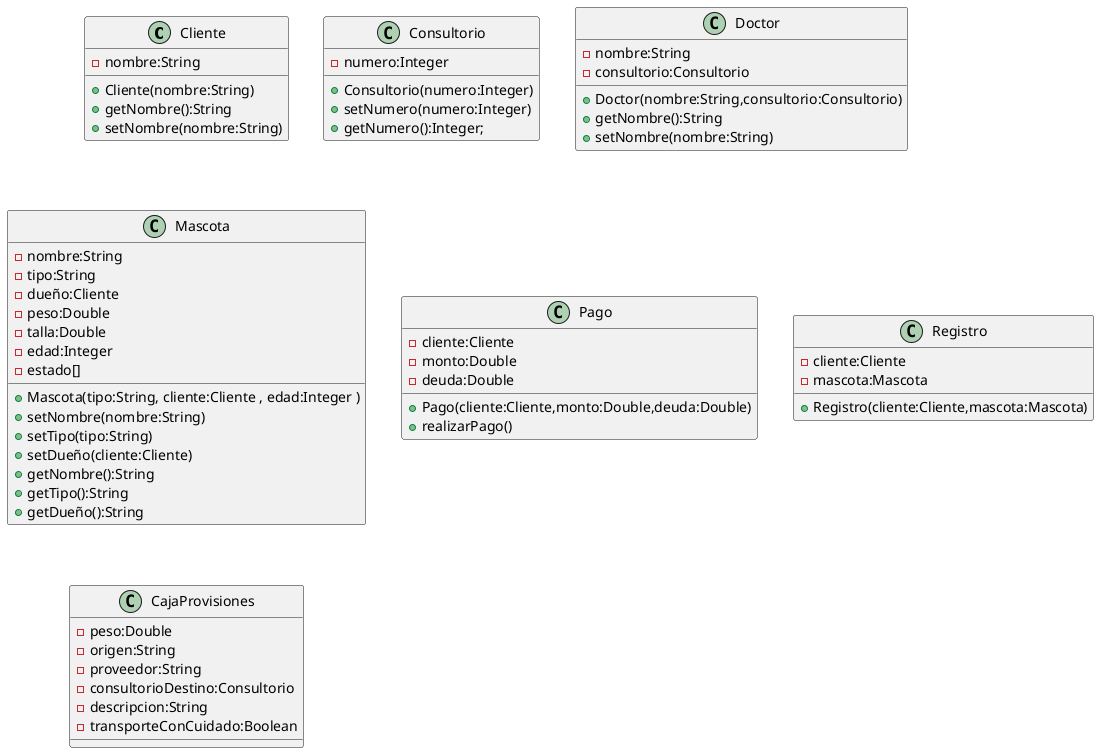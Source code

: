 @startuml
'https://plantuml.com/class-diagram

class Cliente
class Consultorio
class Doctor
class Mascota
class Pago
class Registro

class Cliente{
    -nombre:String
    +Cliente(nombre:String)
    +getNombre():String
    +setNombre(nombre:String)
}
class Consultorio{
    -numero:Integer
    +Consultorio(numero:Integer)
    +setNumero(numero:Integer)
    +getNumero():Integer;
}
class Doctor{
    -nombre:String
    -consultorio:Consultorio
    +Doctor(nombre:String,consultorio:Consultorio)
    +getNombre():String
    +setNombre(nombre:String)
}
class Mascota{
    -nombre:String
    -tipo:String
    -dueño:Cliente
    -peso:Double
    -talla:Double
    -edad:Integer
    -estado[]

    +Mascota(tipo:String, cliente:Cliente , edad:Integer )
    +setNombre(nombre:String)
    +setTipo(tipo:String)
    +setDueño(cliente:Cliente)
    +getNombre():String
    +getTipo():String
    +getDueño():String

}

class Pago{
    -cliente:Cliente
    -monto:Double
    -deuda:Double
    +Pago(cliente:Cliente,monto:Double,deuda:Double)
    +realizarPago()
}
class Registro{
    -cliente:Cliente
    -mascota:Mascota
    +Registro(cliente:Cliente,mascota:Mascota)
}
class CajaProvisiones{
    -peso:Double
    -origen:String
    -proveedor:String
    -consultorioDestino:Consultorio
    -descripcion:String
    -transporteConCuidado:Boolean
}

@enduml